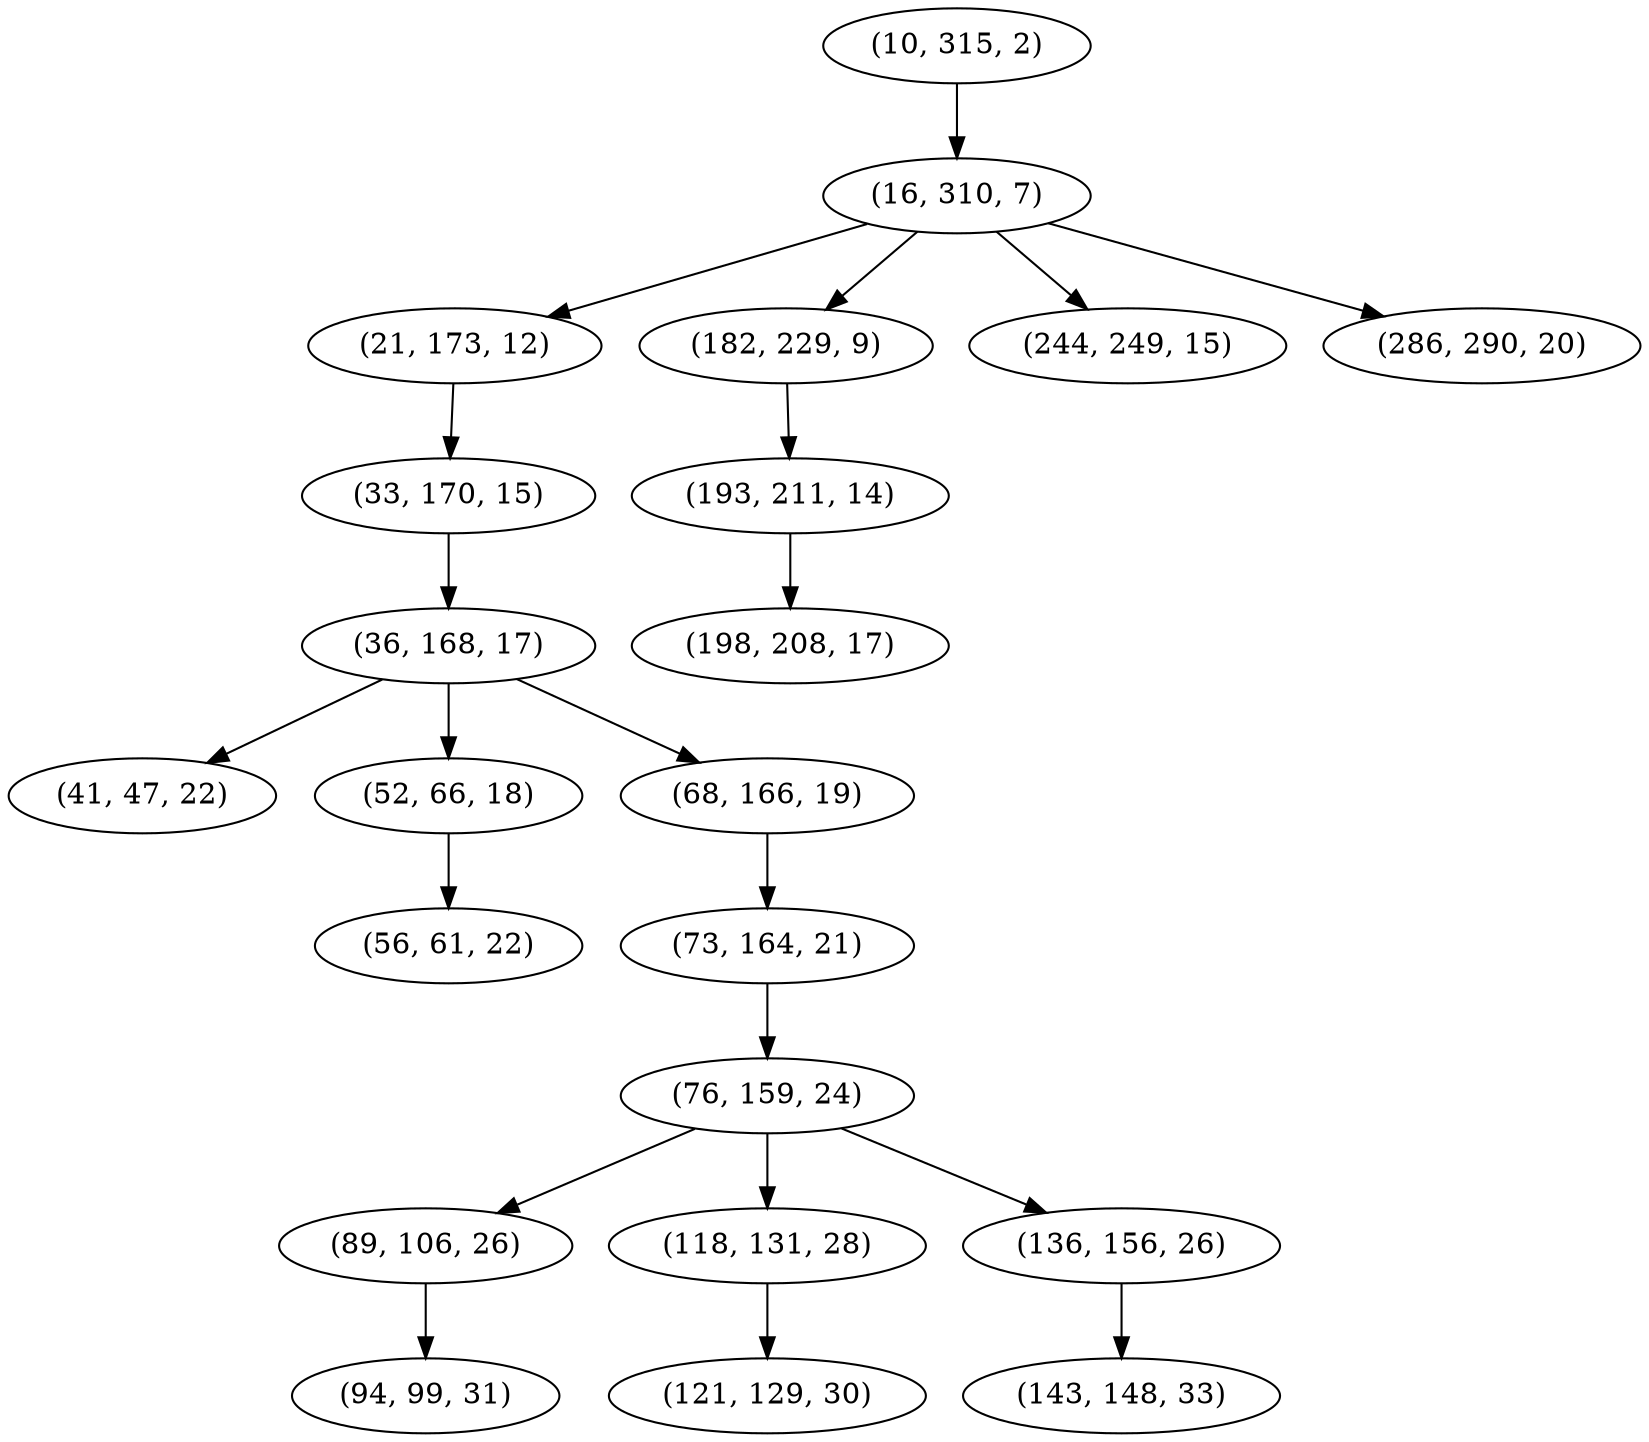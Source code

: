digraph tree {
    "(10, 315, 2)";
    "(16, 310, 7)";
    "(21, 173, 12)";
    "(33, 170, 15)";
    "(36, 168, 17)";
    "(41, 47, 22)";
    "(52, 66, 18)";
    "(56, 61, 22)";
    "(68, 166, 19)";
    "(73, 164, 21)";
    "(76, 159, 24)";
    "(89, 106, 26)";
    "(94, 99, 31)";
    "(118, 131, 28)";
    "(121, 129, 30)";
    "(136, 156, 26)";
    "(143, 148, 33)";
    "(182, 229, 9)";
    "(193, 211, 14)";
    "(198, 208, 17)";
    "(244, 249, 15)";
    "(286, 290, 20)";
    "(10, 315, 2)" -> "(16, 310, 7)";
    "(16, 310, 7)" -> "(21, 173, 12)";
    "(16, 310, 7)" -> "(182, 229, 9)";
    "(16, 310, 7)" -> "(244, 249, 15)";
    "(16, 310, 7)" -> "(286, 290, 20)";
    "(21, 173, 12)" -> "(33, 170, 15)";
    "(33, 170, 15)" -> "(36, 168, 17)";
    "(36, 168, 17)" -> "(41, 47, 22)";
    "(36, 168, 17)" -> "(52, 66, 18)";
    "(36, 168, 17)" -> "(68, 166, 19)";
    "(52, 66, 18)" -> "(56, 61, 22)";
    "(68, 166, 19)" -> "(73, 164, 21)";
    "(73, 164, 21)" -> "(76, 159, 24)";
    "(76, 159, 24)" -> "(89, 106, 26)";
    "(76, 159, 24)" -> "(118, 131, 28)";
    "(76, 159, 24)" -> "(136, 156, 26)";
    "(89, 106, 26)" -> "(94, 99, 31)";
    "(118, 131, 28)" -> "(121, 129, 30)";
    "(136, 156, 26)" -> "(143, 148, 33)";
    "(182, 229, 9)" -> "(193, 211, 14)";
    "(193, 211, 14)" -> "(198, 208, 17)";
}
